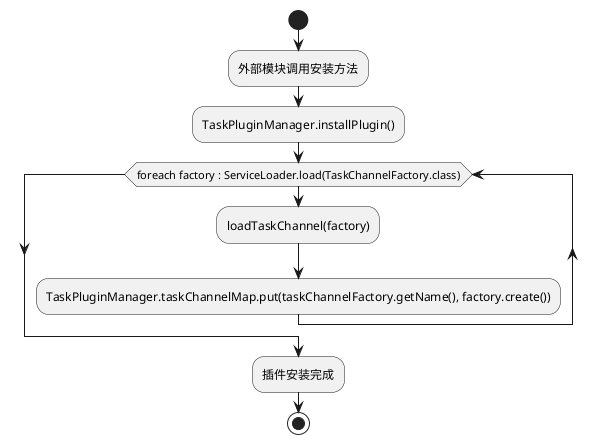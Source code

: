 @startuml
'https://plantuml.com/activity-diagram-beta

start
:外部模块调用安装方法;
:TaskPluginManager.installPlugin();
while(foreach factory : ServiceLoader.load(TaskChannelFactory.class))
:loadTaskChannel(factory);
:TaskPluginManager.taskChannelMap.put(taskChannelFactory.getName(), factory.create());
endwhile
:插件安装完成;
stop

@enduml
